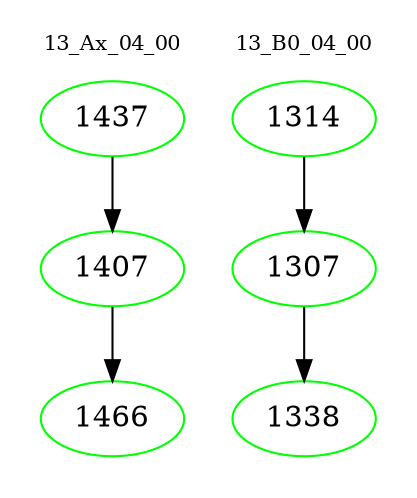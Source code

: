 digraph{
subgraph cluster_0 {
color = white
label = "13_Ax_04_00";
fontsize=10;
T0_1437 [label="1437", color="green"]
T0_1437 -> T0_1407 [color="black"]
T0_1407 [label="1407", color="green"]
T0_1407 -> T0_1466 [color="black"]
T0_1466 [label="1466", color="green"]
}
subgraph cluster_1 {
color = white
label = "13_B0_04_00";
fontsize=10;
T1_1314 [label="1314", color="green"]
T1_1314 -> T1_1307 [color="black"]
T1_1307 [label="1307", color="green"]
T1_1307 -> T1_1338 [color="black"]
T1_1338 [label="1338", color="green"]
}
}
